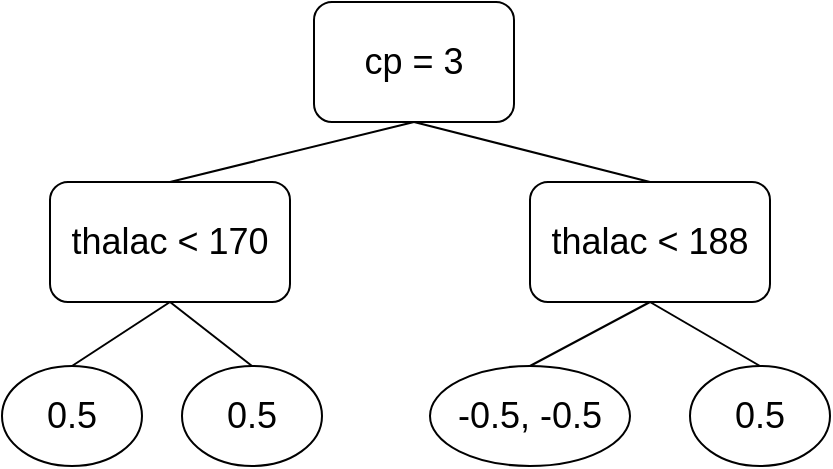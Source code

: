 <mxfile version="14.5.8" type="device"><diagram id="hp9NefZeTWkkaKNQgoxf" name="Page-1"><mxGraphModel dx="780" dy="435" grid="1" gridSize="10" guides="1" tooltips="1" connect="1" arrows="1" fold="1" page="1" pageScale="1" pageWidth="850" pageHeight="1100" math="0" shadow="0"><root><mxCell id="0"/><mxCell id="1" parent="0"/><mxCell id="3GTVh2WpDIYsfo_Xbvw3-1" value="&lt;font style=&quot;font-size: 18px&quot;&gt;cp = 3&lt;/font&gt;" style="rounded=1;whiteSpace=wrap;html=1;" vertex="1" parent="1"><mxGeometry x="292" y="225" width="100" height="60" as="geometry"/></mxCell><mxCell id="3GTVh2WpDIYsfo_Xbvw3-2" value="&lt;font style=&quot;font-size: 18px&quot;&gt;thalac &amp;lt; 170&lt;/font&gt;" style="rounded=1;whiteSpace=wrap;html=1;" vertex="1" parent="1"><mxGeometry x="160" y="315" width="120" height="60" as="geometry"/></mxCell><mxCell id="3GTVh2WpDIYsfo_Xbvw3-4" value="&lt;font style=&quot;font-size: 18px&quot;&gt;0.5&lt;/font&gt;" style="ellipse;whiteSpace=wrap;html=1;" vertex="1" parent="1"><mxGeometry x="136" y="407" width="70" height="50" as="geometry"/></mxCell><mxCell id="3GTVh2WpDIYsfo_Xbvw3-5" value="&lt;font style=&quot;font-size: 18px&quot;&gt;0.5&lt;/font&gt;" style="ellipse;whiteSpace=wrap;html=1;" vertex="1" parent="1"><mxGeometry x="226" y="407" width="70" height="50" as="geometry"/></mxCell><mxCell id="3GTVh2WpDIYsfo_Xbvw3-6" value="" style="endArrow=none;html=1;exitX=0.5;exitY=0;exitDx=0;exitDy=0;entryX=0.5;entryY=1;entryDx=0;entryDy=0;" edge="1" parent="1" source="3GTVh2WpDIYsfo_Xbvw3-2" target="3GTVh2WpDIYsfo_Xbvw3-1"><mxGeometry width="50" height="50" relative="1" as="geometry"><mxPoint x="390" y="370" as="sourcePoint"/><mxPoint x="440" y="320" as="targetPoint"/></mxGeometry></mxCell><mxCell id="3GTVh2WpDIYsfo_Xbvw3-8" value="" style="endArrow=none;html=1;exitX=0.5;exitY=0;exitDx=0;exitDy=0;entryX=0.5;entryY=1;entryDx=0;entryDy=0;" edge="1" parent="1" source="3GTVh2WpDIYsfo_Xbvw3-4" target="3GTVh2WpDIYsfo_Xbvw3-2"><mxGeometry width="50" height="50" relative="1" as="geometry"><mxPoint x="330" y="330" as="sourcePoint"/><mxPoint x="380" y="280" as="targetPoint"/></mxGeometry></mxCell><mxCell id="3GTVh2WpDIYsfo_Xbvw3-9" value="" style="endArrow=none;html=1;exitX=0.5;exitY=0;exitDx=0;exitDy=0;entryX=0.5;entryY=1;entryDx=0;entryDy=0;" edge="1" parent="1" source="3GTVh2WpDIYsfo_Xbvw3-5" target="3GTVh2WpDIYsfo_Xbvw3-2"><mxGeometry width="50" height="50" relative="1" as="geometry"><mxPoint x="330" y="330" as="sourcePoint"/><mxPoint x="380" y="280" as="targetPoint"/></mxGeometry></mxCell><mxCell id="3GTVh2WpDIYsfo_Xbvw3-11" value="&lt;font style=&quot;font-size: 18px&quot;&gt;thalac &amp;lt; 188&lt;/font&gt;" style="rounded=1;whiteSpace=wrap;html=1;" vertex="1" parent="1"><mxGeometry x="400" y="315" width="120" height="60" as="geometry"/></mxCell><mxCell id="3GTVh2WpDIYsfo_Xbvw3-12" value="&lt;font style=&quot;font-size: 18px&quot;&gt;0.5&lt;/font&gt;" style="ellipse;whiteSpace=wrap;html=1;" vertex="1" parent="1"><mxGeometry x="480" y="407" width="70" height="50" as="geometry"/></mxCell><mxCell id="3GTVh2WpDIYsfo_Xbvw3-13" value="&lt;font style=&quot;font-size: 18px&quot;&gt;-0.5, -0.5&lt;/font&gt;" style="ellipse;whiteSpace=wrap;html=1;" vertex="1" parent="1"><mxGeometry x="350" y="407" width="100" height="50" as="geometry"/></mxCell><mxCell id="3GTVh2WpDIYsfo_Xbvw3-14" value="" style="endArrow=none;html=1;exitX=0.5;exitY=0;exitDx=0;exitDy=0;entryX=0.5;entryY=1;entryDx=0;entryDy=0;" edge="1" parent="1" source="3GTVh2WpDIYsfo_Xbvw3-13" target="3GTVh2WpDIYsfo_Xbvw3-11"><mxGeometry width="50" height="50" relative="1" as="geometry"><mxPoint x="330" y="370" as="sourcePoint"/><mxPoint x="380" y="320" as="targetPoint"/></mxGeometry></mxCell><mxCell id="3GTVh2WpDIYsfo_Xbvw3-15" value="" style="endArrow=none;html=1;exitX=0.5;exitY=0;exitDx=0;exitDy=0;entryX=0.5;entryY=1;entryDx=0;entryDy=0;" edge="1" parent="1" source="3GTVh2WpDIYsfo_Xbvw3-12" target="3GTVh2WpDIYsfo_Xbvw3-11"><mxGeometry width="50" height="50" relative="1" as="geometry"><mxPoint x="330" y="370" as="sourcePoint"/><mxPoint x="460" y="370" as="targetPoint"/></mxGeometry></mxCell><mxCell id="3GTVh2WpDIYsfo_Xbvw3-16" value="" style="endArrow=none;html=1;exitX=0.5;exitY=1;exitDx=0;exitDy=0;entryX=0.5;entryY=0;entryDx=0;entryDy=0;" edge="1" parent="1" source="3GTVh2WpDIYsfo_Xbvw3-1" target="3GTVh2WpDIYsfo_Xbvw3-11"><mxGeometry width="50" height="50" relative="1" as="geometry"><mxPoint x="430" y="370" as="sourcePoint"/><mxPoint x="480" y="320" as="targetPoint"/></mxGeometry></mxCell></root></mxGraphModel></diagram></mxfile>